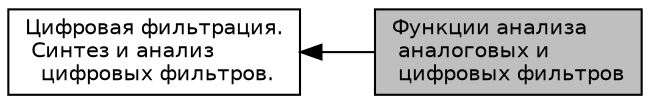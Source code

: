 digraph "Функции анализа аналоговых и цифровых фильтров"
{
  edge [fontname="Helvetica",fontsize="10",labelfontname="Helvetica",labelfontsize="10"];
  node [fontname="Helvetica",fontsize="10",shape=record];
  rankdir=LR;
  Node1 [label="Цифровая фильтрация.\l Синтез и анализ\l цифровых фильтров.",height=0.2,width=0.4,color="black", fillcolor="white", style="filled",URL="$group___f_i_l_t_e_r___g_r_o_u_p.html"];
  Node0 [label="Функции анализа\l аналоговых и\l цифровых фильтров",height=0.2,width=0.4,color="black", fillcolor="grey75", style="filled", fontcolor="black"];
  Node1->Node0 [shape=plaintext, dir="back", style="solid"];
}
